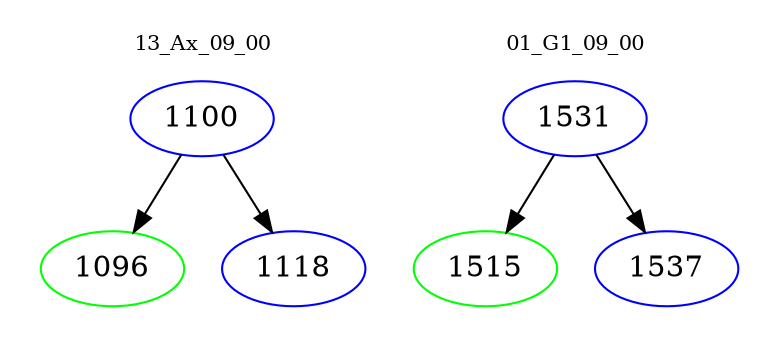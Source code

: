 digraph{
subgraph cluster_0 {
color = white
label = "13_Ax_09_00";
fontsize=10;
T0_1100 [label="1100", color="blue"]
T0_1100 -> T0_1096 [color="black"]
T0_1096 [label="1096", color="green"]
T0_1100 -> T0_1118 [color="black"]
T0_1118 [label="1118", color="blue"]
}
subgraph cluster_1 {
color = white
label = "01_G1_09_00";
fontsize=10;
T1_1531 [label="1531", color="blue"]
T1_1531 -> T1_1515 [color="black"]
T1_1515 [label="1515", color="green"]
T1_1531 -> T1_1537 [color="black"]
T1_1537 [label="1537", color="blue"]
}
}
